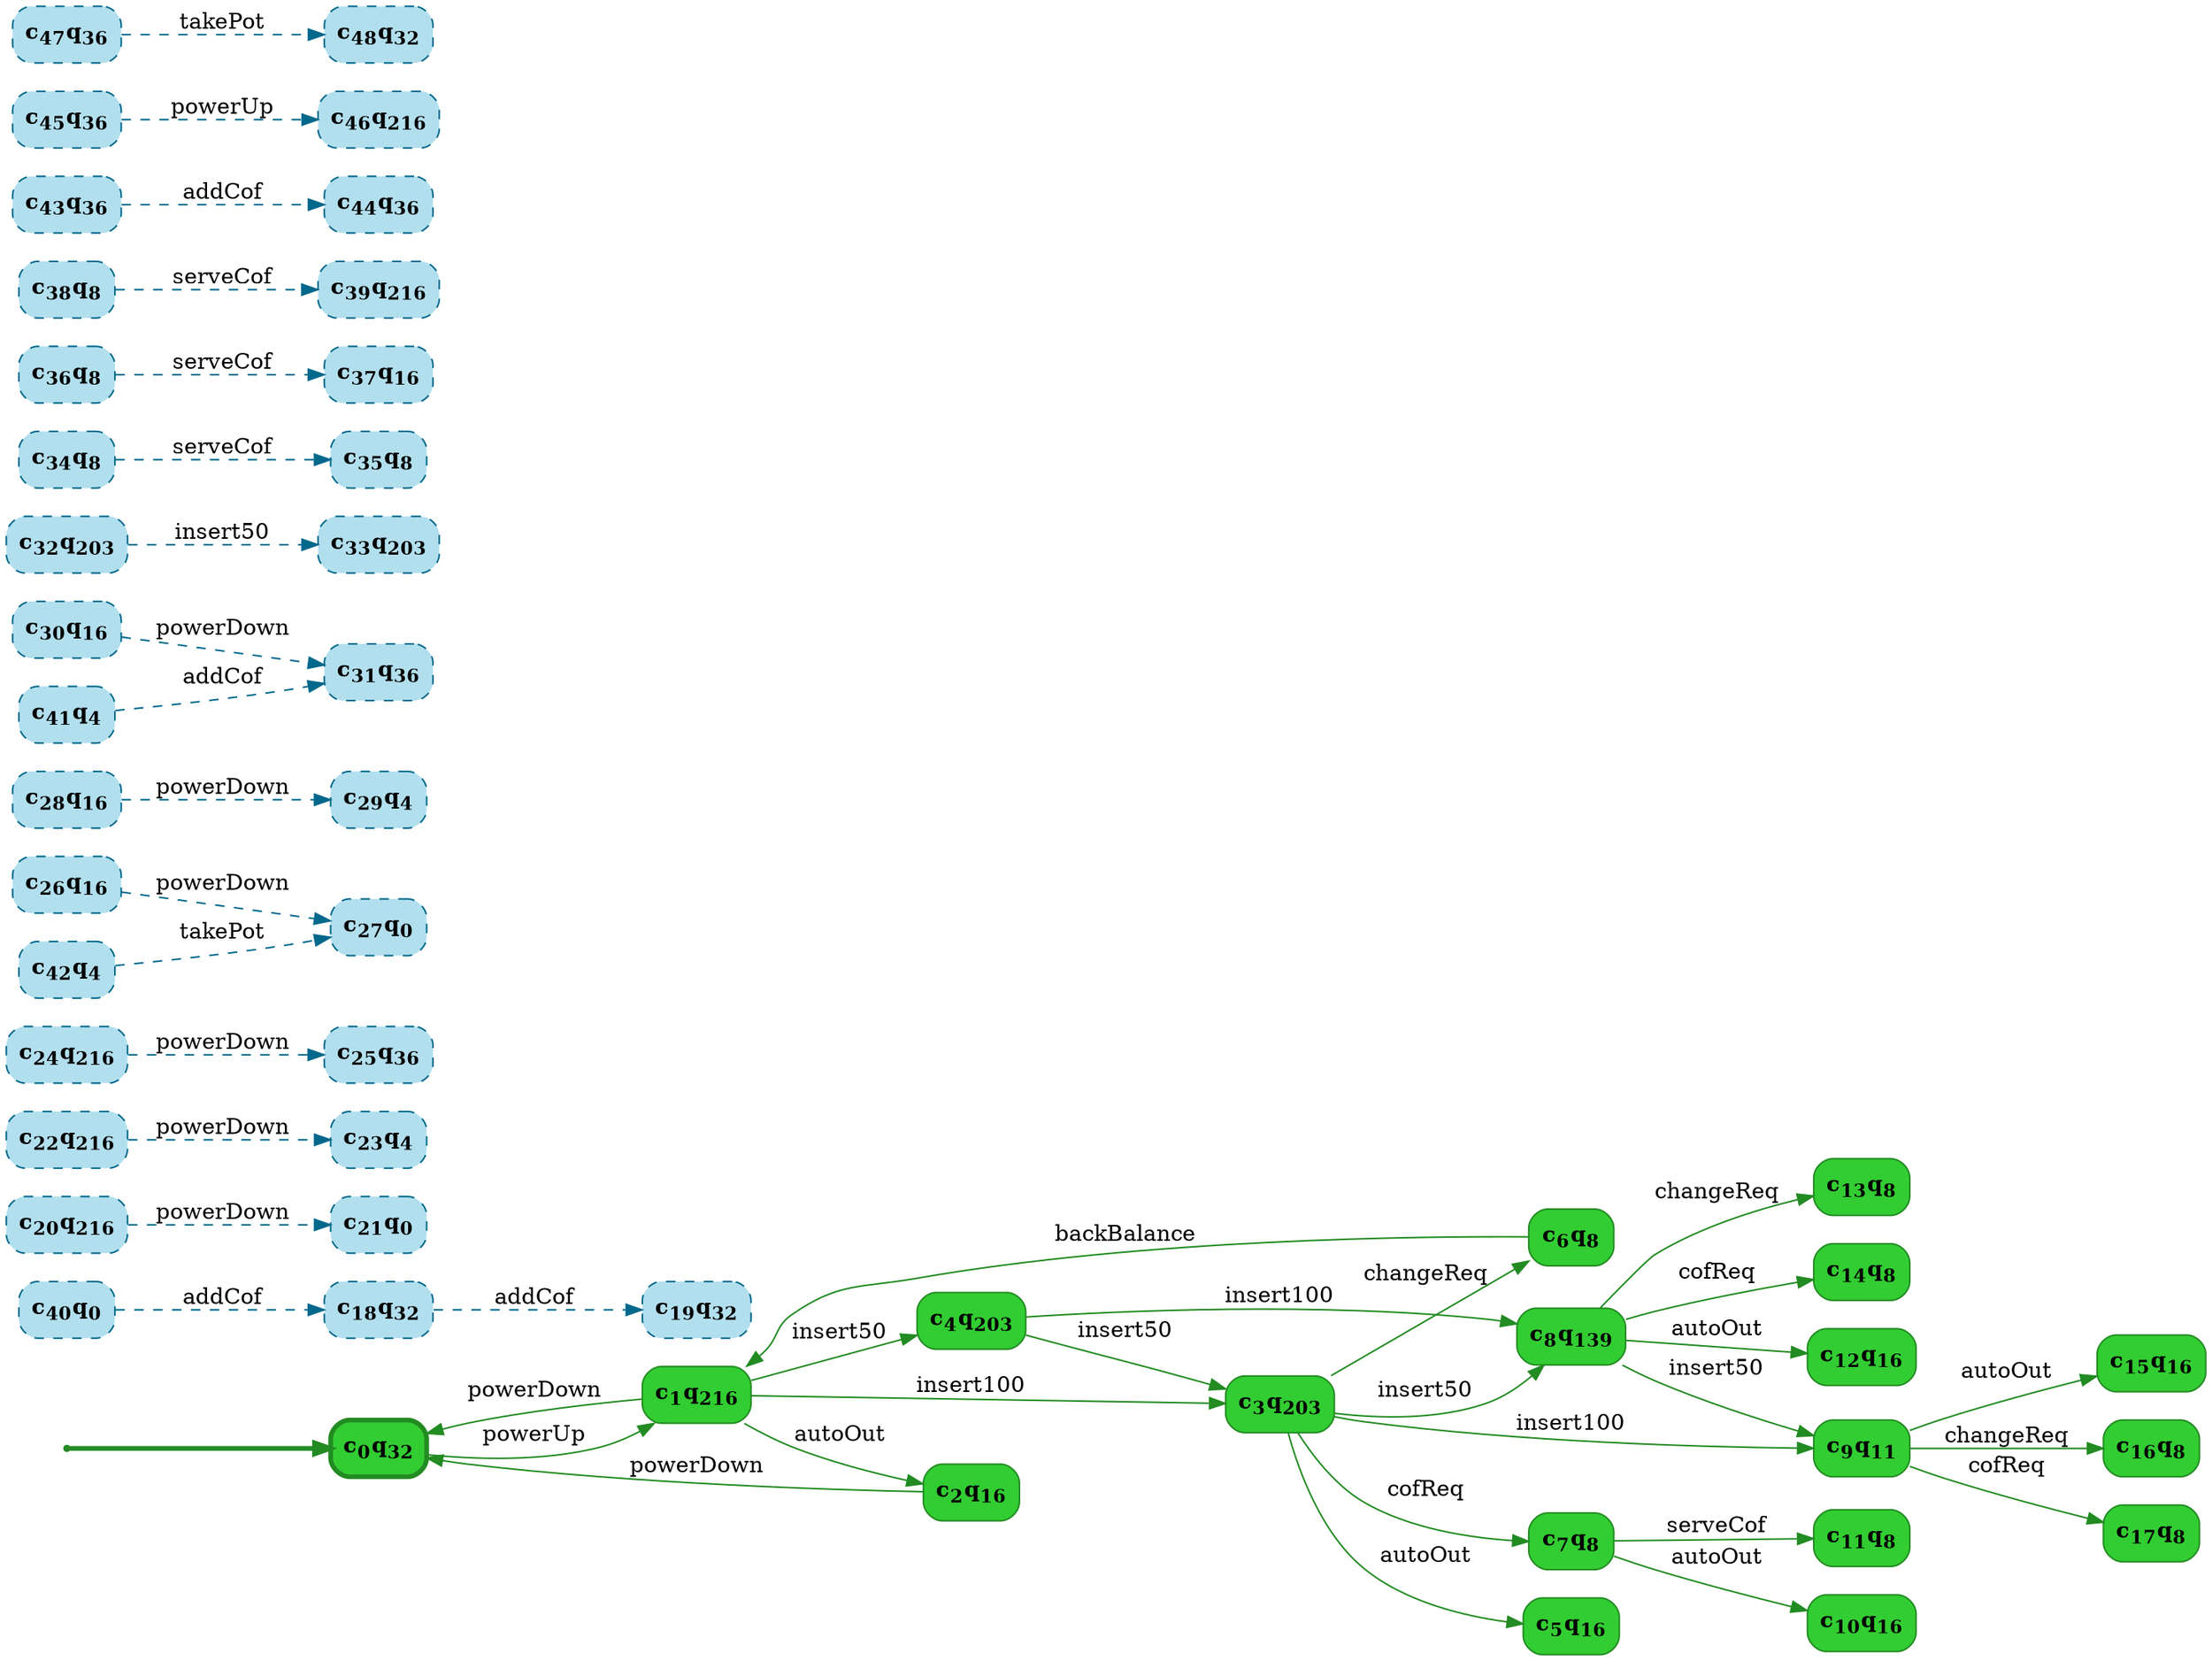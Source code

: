 digraph g {

	rankdir="LR"

	__invisible__[shape="point", color="forestgreen"]
	c0q32[label=<<b>c<sub>0</sub>q<sub>32</sub></b>>, shape="box", style="rounded, filled", fillcolor="limegreen", color="forestgreen", penwidth=3] // Initial
	c1q216[label=<<b>c<sub>1</sub>q<sub>216</sub></b>>, shape="box", style="rounded, filled", fillcolor="limegreen", color="forestgreen"]
	c2q16[label=<<b>c<sub>2</sub>q<sub>16</sub></b>>, shape="box", style="rounded, filled", fillcolor="limegreen", color="forestgreen"]
	c3q203[label=<<b>c<sub>3</sub>q<sub>203</sub></b>>, shape="box", style="rounded, filled", fillcolor="limegreen", color="forestgreen"]
	c5q16[label=<<b>c<sub>5</sub>q<sub>16</sub></b>>, shape="box", style="rounded, filled", fillcolor="limegreen", color="forestgreen"]
	c6q8[label=<<b>c<sub>6</sub>q<sub>8</sub></b>>, shape="box", style="rounded, filled", fillcolor="limegreen", color="forestgreen"]
	c7q8[label=<<b>c<sub>7</sub>q<sub>8</sub></b>>, shape="box", style="rounded, filled", fillcolor="limegreen", color="forestgreen"]
	c10q16[label=<<b>c<sub>10</sub>q<sub>16</sub></b>>, shape="box", style="rounded, filled", fillcolor="limegreen", color="forestgreen"]
	c11q8[label=<<b>c<sub>11</sub>q<sub>8</sub></b>>, shape="box", style="rounded, filled", fillcolor="limegreen", color="forestgreen"]
	c9q11[label=<<b>c<sub>9</sub>q<sub>11</sub></b>>, shape="box", style="rounded, filled", fillcolor="limegreen", color="forestgreen"]
	c15q16[label=<<b>c<sub>15</sub>q<sub>16</sub></b>>, shape="box", style="rounded, filled", fillcolor="limegreen", color="forestgreen"]
	c16q8[label=<<b>c<sub>16</sub>q<sub>8</sub></b>>, shape="box", style="rounded, filled", fillcolor="limegreen", color="forestgreen"]
	c17q8[label=<<b>c<sub>17</sub>q<sub>8</sub></b>>, shape="box", style="rounded, filled", fillcolor="limegreen", color="forestgreen"]
	c8q139[label=<<b>c<sub>8</sub>q<sub>139</sub></b>>, shape="box", style="rounded, filled", fillcolor="limegreen", color="forestgreen"]
	c12q16[label=<<b>c<sub>12</sub>q<sub>16</sub></b>>, shape="box", style="rounded, filled", fillcolor="limegreen", color="forestgreen"]
	c13q8[label=<<b>c<sub>13</sub>q<sub>8</sub></b>>, shape="box", style="rounded, filled", fillcolor="limegreen", color="forestgreen"]
	c14q8[label=<<b>c<sub>14</sub>q<sub>8</sub></b>>, shape="box", style="rounded, filled", fillcolor="limegreen", color="forestgreen"]
	c4q203[label=<<b>c<sub>4</sub>q<sub>203</sub></b>>, shape="box", style="rounded, filled", fillcolor="limegreen", color="forestgreen"]
	c18q32[label=<<b>c<sub>18</sub>q<sub>32</sub></b>>, shape="box", style="rounded, filled, dashed", fillcolor="lightblue2", color="deepskyblue4"]
	c19q32[label=<<b>c<sub>19</sub>q<sub>32</sub></b>>, shape="box", style="rounded, filled, dashed", fillcolor="lightblue2", color="deepskyblue4"]
	c20q216[label=<<b>c<sub>20</sub>q<sub>216</sub></b>>, shape="box", style="rounded, filled, dashed", fillcolor="lightblue2", color="deepskyblue4"]
	c21q0[label=<<b>c<sub>21</sub>q<sub>0</sub></b>>, shape="box", style="rounded, filled, dashed", fillcolor="lightblue2", color="deepskyblue4"]
	c22q216[label=<<b>c<sub>22</sub>q<sub>216</sub></b>>, shape="box", style="rounded, filled, dashed", fillcolor="lightblue2", color="deepskyblue4"]
	c23q4[label=<<b>c<sub>23</sub>q<sub>4</sub></b>>, shape="box", style="rounded, filled, dashed", fillcolor="lightblue2", color="deepskyblue4"]
	c24q216[label=<<b>c<sub>24</sub>q<sub>216</sub></b>>, shape="box", style="rounded, filled, dashed", fillcolor="lightblue2", color="deepskyblue4"]
	c25q36[label=<<b>c<sub>25</sub>q<sub>36</sub></b>>, shape="box", style="rounded, filled, dashed", fillcolor="lightblue2", color="deepskyblue4"]
	c26q16[label=<<b>c<sub>26</sub>q<sub>16</sub></b>>, shape="box", style="rounded, filled, dashed", fillcolor="lightblue2", color="deepskyblue4"]
	c27q0[label=<<b>c<sub>27</sub>q<sub>0</sub></b>>, shape="box", style="rounded, filled, dashed", fillcolor="lightblue2", color="deepskyblue4"]
	c28q16[label=<<b>c<sub>28</sub>q<sub>16</sub></b>>, shape="box", style="rounded, filled, dashed", fillcolor="lightblue2", color="deepskyblue4"]
	c29q4[label=<<b>c<sub>29</sub>q<sub>4</sub></b>>, shape="box", style="rounded, filled, dashed", fillcolor="lightblue2", color="deepskyblue4"]
	c30q16[label=<<b>c<sub>30</sub>q<sub>16</sub></b>>, shape="box", style="rounded, filled, dashed", fillcolor="lightblue2", color="deepskyblue4"]
	c31q36[label=<<b>c<sub>31</sub>q<sub>36</sub></b>>, shape="box", style="rounded, filled, dashed", fillcolor="lightblue2", color="deepskyblue4"]
	c32q203[label=<<b>c<sub>32</sub>q<sub>203</sub></b>>, shape="box", style="rounded, filled, dashed", fillcolor="lightblue2", color="deepskyblue4"]
	c33q203[label=<<b>c<sub>33</sub>q<sub>203</sub></b>>, shape="box", style="rounded, filled, dashed", fillcolor="lightblue2", color="deepskyblue4"]
	c34q8[label=<<b>c<sub>34</sub>q<sub>8</sub></b>>, shape="box", style="rounded, filled, dashed", fillcolor="lightblue2", color="deepskyblue4"]
	c35q8[label=<<b>c<sub>35</sub>q<sub>8</sub></b>>, shape="box", style="rounded, filled, dashed", fillcolor="lightblue2", color="deepskyblue4"]
	c36q8[label=<<b>c<sub>36</sub>q<sub>8</sub></b>>, shape="box", style="rounded, filled, dashed", fillcolor="lightblue2", color="deepskyblue4"]
	c37q16[label=<<b>c<sub>37</sub>q<sub>16</sub></b>>, shape="box", style="rounded, filled, dashed", fillcolor="lightblue2", color="deepskyblue4"]
	c38q8[label=<<b>c<sub>38</sub>q<sub>8</sub></b>>, shape="box", style="rounded, filled, dashed", fillcolor="lightblue2", color="deepskyblue4"]
	c39q216[label=<<b>c<sub>39</sub>q<sub>216</sub></b>>, shape="box", style="rounded, filled, dashed", fillcolor="lightblue2", color="deepskyblue4"]
	c40q0[label=<<b>c<sub>40</sub>q<sub>0</sub></b>>, shape="box", style="rounded, filled, dashed", fillcolor="lightblue2", color="deepskyblue4"]
	c41q4[label=<<b>c<sub>41</sub>q<sub>4</sub></b>>, shape="box", style="rounded, filled, dashed", fillcolor="lightblue2", color="deepskyblue4"]
	c42q4[label=<<b>c<sub>42</sub>q<sub>4</sub></b>>, shape="box", style="rounded, filled, dashed", fillcolor="lightblue2", color="deepskyblue4"]
	c43q36[label=<<b>c<sub>43</sub>q<sub>36</sub></b>>, shape="box", style="rounded, filled, dashed", fillcolor="lightblue2", color="deepskyblue4"]
	c44q36[label=<<b>c<sub>44</sub>q<sub>36</sub></b>>, shape="box", style="rounded, filled, dashed", fillcolor="lightblue2", color="deepskyblue4"]
	c45q36[label=<<b>c<sub>45</sub>q<sub>36</sub></b>>, shape="box", style="rounded, filled, dashed", fillcolor="lightblue2", color="deepskyblue4"]
	c46q216[label=<<b>c<sub>46</sub>q<sub>216</sub></b>>, shape="box", style="rounded, filled, dashed", fillcolor="lightblue2", color="deepskyblue4"]
	c47q36[label=<<b>c<sub>47</sub>q<sub>36</sub></b>>, shape="box", style="rounded, filled, dashed", fillcolor="lightblue2", color="deepskyblue4"]
	c48q32[label=<<b>c<sub>48</sub>q<sub>32</sub></b>>, shape="box", style="rounded, filled, dashed", fillcolor="lightblue2", color="deepskyblue4"]

	__invisible__ -> c0q32[penwidth=3, color="forestgreen"]
	c0q32 -> c1q216[label=<powerUp>, color="forestgreen"]
	c1q216 -> c2q16[label=<autoOut>, color="forestgreen"]
	c2q16 -> c0q32[label=<powerDown>, color="forestgreen"]
	c1q216 -> c3q203[label=<insert100>, color="forestgreen"]
	c3q203 -> c5q16[label=<autoOut>, color="forestgreen"]
	c3q203 -> c6q8[label=<changeReq>, color="forestgreen"]
	c6q8 -> c1q216[label=<backBalance>, color="forestgreen"]
	c3q203 -> c7q8[label=<cofReq>, color="forestgreen"]
	c7q8 -> c10q16[label=<autoOut>, color="forestgreen"]
	c7q8 -> c11q8[label=<serveCof>, color="forestgreen"]
	c3q203 -> c9q11[label=<insert100>, color="forestgreen"]
	c9q11 -> c15q16[label=<autoOut>, color="forestgreen"]
	c9q11 -> c16q8[label=<changeReq>, color="forestgreen"]
	c9q11 -> c17q8[label=<cofReq>, color="forestgreen"]
	c3q203 -> c8q139[label=<insert50>, color="forestgreen"]
	c8q139 -> c12q16[label=<autoOut>, color="forestgreen"]
	c8q139 -> c13q8[label=<changeReq>, color="forestgreen"]
	c8q139 -> c14q8[label=<cofReq>, color="forestgreen"]
	c8q139 -> c9q11[label=<insert50>, color="forestgreen"]
	c1q216 -> c4q203[label=<insert50>, color="forestgreen"]
	c4q203 -> c8q139[label=<insert100>, color="forestgreen"]
	c4q203 -> c3q203[label=<insert50>, color="forestgreen"]
	c1q216 -> c0q32[label=<powerDown>, color="forestgreen"]
	c18q32 -> c19q32[label=<addCof>, color="deepskyblue4", style="dashed"]
	c20q216 -> c21q0[label=<powerDown>, color="deepskyblue4", style="dashed"]
	c22q216 -> c23q4[label=<powerDown>, color="deepskyblue4", style="dashed"]
	c24q216 -> c25q36[label=<powerDown>, color="deepskyblue4", style="dashed"]
	c26q16 -> c27q0[label=<powerDown>, color="deepskyblue4", style="dashed"]
	c28q16 -> c29q4[label=<powerDown>, color="deepskyblue4", style="dashed"]
	c30q16 -> c31q36[label=<powerDown>, color="deepskyblue4", style="dashed"]
	c32q203 -> c33q203[label=<insert50>, color="deepskyblue4", style="dashed"]
	c34q8 -> c35q8[label=<serveCof>, color="deepskyblue4", style="dashed"]
	c36q8 -> c37q16[label=<serveCof>, color="deepskyblue4", style="dashed"]
	c38q8 -> c39q216[label=<serveCof>, color="deepskyblue4", style="dashed"]
	c40q0 -> c18q32[label=<addCof>, color="deepskyblue4", style="dashed"]
	c41q4 -> c31q36[label=<addCof>, color="deepskyblue4", style="dashed"]
	c42q4 -> c27q0[label=<takePot>, color="deepskyblue4", style="dashed"]
	c43q36 -> c44q36[label=<addCof>, color="deepskyblue4", style="dashed"]
	c45q36 -> c46q216[label=<powerUp>, color="deepskyblue4", style="dashed"]
	c47q36 -> c48q32[label=<takePot>, color="deepskyblue4", style="dashed"]

}

